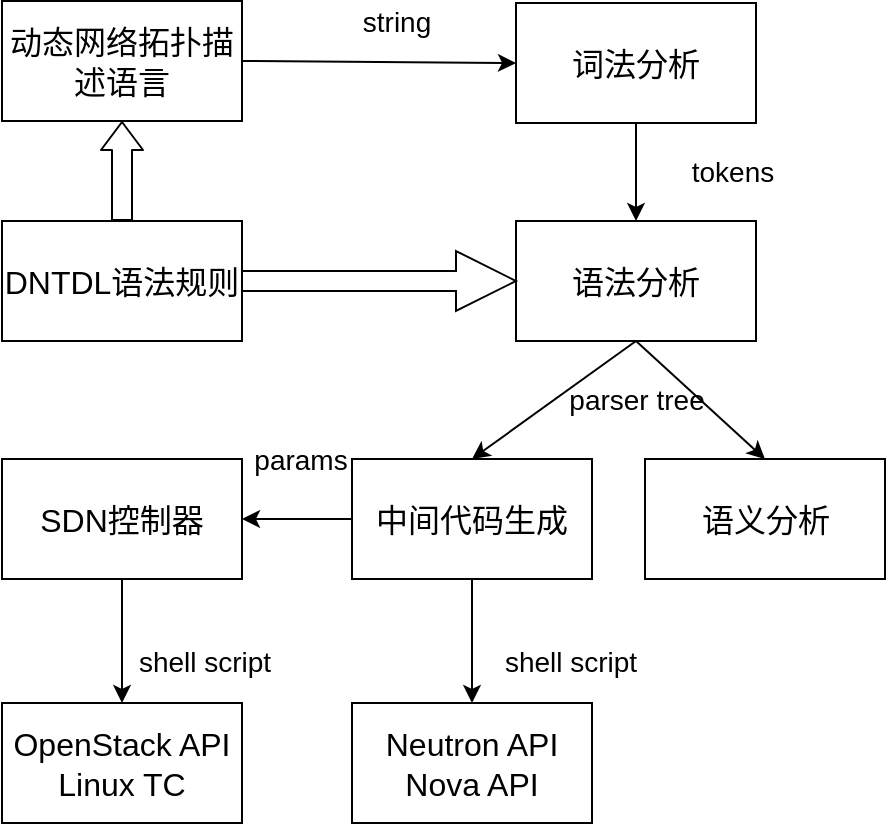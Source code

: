 <mxfile version="10.7.7" type="github"><diagram id="Fi0hSmnreCnjSuaznsol" name="Page-1"><mxGraphModel dx="1394" dy="765" grid="0" gridSize="10" guides="1" tooltips="1" connect="1" arrows="1" fold="1" page="1" pageScale="1" pageWidth="827" pageHeight="1169" math="0" shadow="0"><root><mxCell id="0"/><mxCell id="1" parent="0"/><mxCell id="XXkpX-B5GvV1rfZWFh3I-3" style="rounded=0;orthogonalLoop=1;jettySize=auto;html=1;exitX=0.5;exitY=1;exitDx=0;exitDy=0;entryX=0.5;entryY=0;entryDx=0;entryDy=0;" edge="1" parent="1" source="wKU31iWmsCAXVa1i4ZUi-1" target="wKU31iWmsCAXVa1i4ZUi-3"><mxGeometry relative="1" as="geometry"/></mxCell><mxCell id="wKU31iWmsCAXVa1i4ZUi-1" value="&lt;font style=&quot;font-size: 16px&quot;&gt;语法分析&lt;/font&gt;" style="rounded=0;whiteSpace=wrap;html=1;" parent="1" vertex="1"><mxGeometry x="372" y="209.5" width="120" height="60" as="geometry"/></mxCell><mxCell id="XXkpX-B5GvV1rfZWFh3I-1" style="rounded=0;orthogonalLoop=1;jettySize=auto;html=1;exitX=0.5;exitY=1;exitDx=0;exitDy=0;entryX=0.5;entryY=0;entryDx=0;entryDy=0;" edge="1" parent="1" source="wKU31iWmsCAXVa1i4ZUi-2" target="wKU31iWmsCAXVa1i4ZUi-1"><mxGeometry relative="1" as="geometry"/></mxCell><mxCell id="wKU31iWmsCAXVa1i4ZUi-2" value="&lt;font style=&quot;font-size: 16px&quot;&gt;词法分析&lt;/font&gt;" style="rounded=0;whiteSpace=wrap;html=1;" parent="1" vertex="1"><mxGeometry x="372" y="100.5" width="120" height="60" as="geometry"/></mxCell><mxCell id="wKU31iWmsCAXVa1i4ZUi-3" value="&lt;font style=&quot;font-size: 16px&quot;&gt;语义分析&lt;/font&gt;" style="rounded=0;whiteSpace=wrap;html=1;" parent="1" vertex="1"><mxGeometry x="436.5" y="328.5" width="120" height="60" as="geometry"/></mxCell><mxCell id="wKU31iWmsCAXVa1i4ZUi-4" value="&lt;font style=&quot;font-size: 16px&quot;&gt;动态网络拓扑描述语言&lt;/font&gt;" style="rounded=0;whiteSpace=wrap;html=1;" parent="1" vertex="1"><mxGeometry x="115" y="99.5" width="120" height="60" as="geometry"/></mxCell><mxCell id="wKU31iWmsCAXVa1i4ZUi-5" value="&lt;font style=&quot;font-size: 16px&quot;&gt;DNTDL语法规则&lt;/font&gt;" style="rounded=0;whiteSpace=wrap;html=1;" parent="1" vertex="1"><mxGeometry x="115" y="209.5" width="120" height="60" as="geometry"/></mxCell><mxCell id="wKU31iWmsCAXVa1i4ZUi-6" value="" style="endArrow=classic;html=1;entryX=0;entryY=0.5;entryDx=0;entryDy=0;exitX=1;exitY=0.5;exitDx=0;exitDy=0;shape=arrow;" parent="1" source="wKU31iWmsCAXVa1i4ZUi-5" target="wKU31iWmsCAXVa1i4ZUi-1" edge="1"><mxGeometry width="50" height="50" relative="1" as="geometry"><mxPoint x="265" y="300" as="sourcePoint"/><mxPoint x="315" y="250" as="targetPoint"/><Array as="points"><mxPoint x="300" y="270"/></Array></mxGeometry></mxCell><mxCell id="wKU31iWmsCAXVa1i4ZUi-7" value="" style="endArrow=classic;html=1;entryX=0;entryY=0.5;entryDx=0;entryDy=0;exitX=1;exitY=0.5;exitDx=0;exitDy=0;" parent="1" edge="1" target="wKU31iWmsCAXVa1i4ZUi-2" source="wKU31iWmsCAXVa1i4ZUi-4"><mxGeometry width="50" height="50" relative="1" as="geometry"><mxPoint x="260" y="150" as="sourcePoint"/><mxPoint x="330" y="150" as="targetPoint"/></mxGeometry></mxCell><mxCell id="wKU31iWmsCAXVa1i4ZUi-8" value="" style="endArrow=classic;html=1;exitX=0.5;exitY=0;exitDx=0;exitDy=0;entryX=0.5;entryY=1;entryDx=0;entryDy=0;shape=flexArrow;endWidth=10;endSize=4.33;" parent="1" source="wKU31iWmsCAXVa1i4ZUi-5" target="wKU31iWmsCAXVa1i4ZUi-4" edge="1"><mxGeometry width="50" height="50" relative="1" as="geometry"><mxPoint x="175" y="260" as="sourcePoint"/><mxPoint x="225" y="210" as="targetPoint"/></mxGeometry></mxCell><mxCell id="wKU31iWmsCAXVa1i4ZUi-9" value="&lt;font style=&quot;font-size: 16px&quot;&gt;SDN控制器&lt;/font&gt;" style="rounded=0;whiteSpace=wrap;html=1;" parent="1" vertex="1"><mxGeometry x="115" y="328.5" width="120" height="60" as="geometry"/></mxCell><mxCell id="wKU31iWmsCAXVa1i4ZUi-10" value="&lt;font style=&quot;font-size: 16px&quot;&gt;Neutron API&lt;br&gt;Nova API&lt;/font&gt;&lt;br&gt;" style="rounded=0;whiteSpace=wrap;html=1;" parent="1" vertex="1"><mxGeometry x="290" y="450.5" width="120" height="60" as="geometry"/></mxCell><mxCell id="wKU31iWmsCAXVa1i4ZUi-13" value="&lt;font style=&quot;font-size: 14px&quot;&gt;params&lt;/font&gt;" style="text;html=1;resizable=0;autosize=1;align=center;verticalAlign=middle;points=[];fillColor=none;strokeColor=none;rounded=0;" parent="1" vertex="1"><mxGeometry x="235" y="319.5" width="57" height="19" as="geometry"/></mxCell><mxCell id="wKU31iWmsCAXVa1i4ZUi-14" value="&lt;span style=&quot;font-size: 14px&quot;&gt;shell script&lt;/span&gt;" style="text;html=1;resizable=0;autosize=1;align=center;verticalAlign=middle;points=[];fillColor=none;strokeColor=none;rounded=0;" parent="1" vertex="1"><mxGeometry x="360.5" y="420" width="76" height="19" as="geometry"/></mxCell><mxCell id="wKU31iWmsCAXVa1i4ZUi-16" value="" style="endArrow=classic;html=1;exitX=0.5;exitY=1;exitDx=0;exitDy=0;entryX=0.5;entryY=0;entryDx=0;entryDy=0;" parent="1" edge="1" target="XXkpX-B5GvV1rfZWFh3I-2" source="wKU31iWmsCAXVa1i4ZUi-1"><mxGeometry width="50" height="50" relative="1" as="geometry"><mxPoint x="389" y="300" as="sourcePoint"/><mxPoint x="389" y="316" as="targetPoint"/></mxGeometry></mxCell><mxCell id="wKU31iWmsCAXVa1i4ZUi-18" value="&lt;font style=&quot;font-size: 14px&quot;&gt;string&lt;/font&gt;" style="text;html=1;resizable=0;autosize=1;align=center;verticalAlign=middle;points=[];fillColor=none;strokeColor=none;rounded=0;" parent="1" vertex="1"><mxGeometry x="290" y="100" width="44" height="19" as="geometry"/></mxCell><mxCell id="wKU31iWmsCAXVa1i4ZUi-19" value="&lt;font style=&quot;font-size: 14px&quot;&gt;tokens&lt;/font&gt;" style="text;html=1;resizable=0;autosize=1;align=center;verticalAlign=middle;points=[];fillColor=none;strokeColor=none;rounded=0;strokeWidth=3;" parent="1" vertex="1"><mxGeometry x="454" y="175.5" width="51" height="19" as="geometry"/></mxCell><mxCell id="wKU31iWmsCAXVa1i4ZUi-20" value="&lt;font style=&quot;font-size: 14px&quot;&gt;parser tree&lt;/font&gt;" style="text;html=1;resizable=0;autosize=1;align=center;verticalAlign=middle;points=[];fillColor=none;strokeColor=none;rounded=0;" parent="1" vertex="1"><mxGeometry x="393" y="289.5" width="78" height="19" as="geometry"/></mxCell><mxCell id="wKU31iWmsCAXVa1i4ZUi-21" value="&lt;font style=&quot;font-size: 16px&quot;&gt;OpenStack API&lt;br&gt;Linux TC&lt;br&gt;&lt;/font&gt;" style="rounded=0;whiteSpace=wrap;html=1;" parent="1" vertex="1"><mxGeometry x="115" y="450.5" width="120" height="60" as="geometry"/></mxCell><mxCell id="wKU31iWmsCAXVa1i4ZUi-22" value="" style="endArrow=classic;html=1;exitX=0.5;exitY=1;exitDx=0;exitDy=0;" parent="1" edge="1" target="wKU31iWmsCAXVa1i4ZUi-21" source="wKU31iWmsCAXVa1i4ZUi-9"><mxGeometry width="50" height="50" relative="1" as="geometry"><mxPoint x="199" y="420" as="sourcePoint"/><mxPoint x="199" y="464" as="targetPoint"/></mxGeometry></mxCell><mxCell id="wKU31iWmsCAXVa1i4ZUi-23" value="&lt;font style=&quot;font-size: 14px&quot;&gt;shell script&lt;/font&gt;" style="text;html=1;resizable=0;autosize=1;align=center;verticalAlign=middle;points=[];fillColor=none;strokeColor=none;rounded=0;" parent="1" vertex="1"><mxGeometry x="178" y="420" width="76" height="19" as="geometry"/></mxCell><mxCell id="XXkpX-B5GvV1rfZWFh3I-6" style="edgeStyle=none;rounded=0;orthogonalLoop=1;jettySize=auto;html=1;exitX=0.5;exitY=1;exitDx=0;exitDy=0;entryX=0.5;entryY=0;entryDx=0;entryDy=0;" edge="1" parent="1" source="XXkpX-B5GvV1rfZWFh3I-2" target="wKU31iWmsCAXVa1i4ZUi-10"><mxGeometry relative="1" as="geometry"/></mxCell><mxCell id="XXkpX-B5GvV1rfZWFh3I-7" style="edgeStyle=none;rounded=0;orthogonalLoop=1;jettySize=auto;html=1;exitX=0;exitY=0.5;exitDx=0;exitDy=0;entryX=1;entryY=0.5;entryDx=0;entryDy=0;" edge="1" parent="1" source="XXkpX-B5GvV1rfZWFh3I-2" target="wKU31iWmsCAXVa1i4ZUi-9"><mxGeometry relative="1" as="geometry"/></mxCell><mxCell id="XXkpX-B5GvV1rfZWFh3I-2" value="&lt;span style=&quot;font-size: 16px&quot;&gt;中间代码生成&lt;/span&gt;" style="rounded=0;whiteSpace=wrap;html=1;" vertex="1" parent="1"><mxGeometry x="290" y="328.5" width="120" height="60" as="geometry"/></mxCell></root></mxGraphModel></diagram></mxfile>